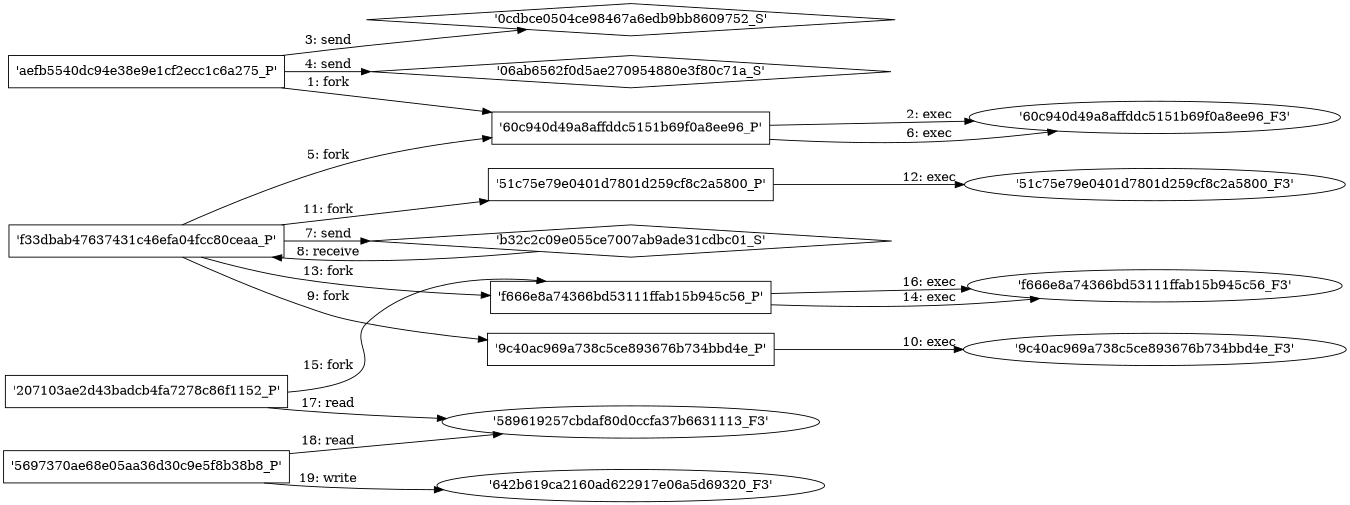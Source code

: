 digraph "D:\Learning\Paper\apt\基于CTI的攻击预警\Dataset\攻击图\ASGfromALLCTI\Persistent Android Dropper App Infects 45K Devices in Past 6 Months.dot" {
rankdir="LR"
size="9"
fixedsize="false"
splines="true"
nodesep=0.3
ranksep=0
fontsize=10
overlap="scalexy"
engine= "neato"
	"'aefb5540dc94e38e9e1cf2ecc1c6a275_P'" [node_type=Process shape=box]
	"'60c940d49a8affddc5151b69f0a8ee96_P'" [node_type=Process shape=box]
	"'aefb5540dc94e38e9e1cf2ecc1c6a275_P'" -> "'60c940d49a8affddc5151b69f0a8ee96_P'" [label="1: fork"]
	"'60c940d49a8affddc5151b69f0a8ee96_P'" [node_type=Process shape=box]
	"'60c940d49a8affddc5151b69f0a8ee96_F3'" [node_type=File shape=ellipse]
	"'60c940d49a8affddc5151b69f0a8ee96_P'" -> "'60c940d49a8affddc5151b69f0a8ee96_F3'" [label="2: exec"]
	"'0cdbce0504ce98467a6edb9bb8609752_S'" [node_type=Socket shape=diamond]
	"'aefb5540dc94e38e9e1cf2ecc1c6a275_P'" [node_type=Process shape=box]
	"'aefb5540dc94e38e9e1cf2ecc1c6a275_P'" -> "'0cdbce0504ce98467a6edb9bb8609752_S'" [label="3: send"]
	"'06ab6562f0d5ae270954880e3f80c71a_S'" [node_type=Socket shape=diamond]
	"'aefb5540dc94e38e9e1cf2ecc1c6a275_P'" [node_type=Process shape=box]
	"'aefb5540dc94e38e9e1cf2ecc1c6a275_P'" -> "'06ab6562f0d5ae270954880e3f80c71a_S'" [label="4: send"]
	"'f33dbab47637431c46efa04fcc80ceaa_P'" [node_type=Process shape=box]
	"'60c940d49a8affddc5151b69f0a8ee96_P'" [node_type=Process shape=box]
	"'f33dbab47637431c46efa04fcc80ceaa_P'" -> "'60c940d49a8affddc5151b69f0a8ee96_P'" [label="5: fork"]
	"'60c940d49a8affddc5151b69f0a8ee96_P'" [node_type=Process shape=box]
	"'60c940d49a8affddc5151b69f0a8ee96_F3'" [node_type=File shape=ellipse]
	"'60c940d49a8affddc5151b69f0a8ee96_P'" -> "'60c940d49a8affddc5151b69f0a8ee96_F3'" [label="6: exec"]
	"'b32c2c09e055ce7007ab9ade31cdbc01_S'" [node_type=Socket shape=diamond]
	"'f33dbab47637431c46efa04fcc80ceaa_P'" [node_type=Process shape=box]
	"'f33dbab47637431c46efa04fcc80ceaa_P'" -> "'b32c2c09e055ce7007ab9ade31cdbc01_S'" [label="7: send"]
	"'b32c2c09e055ce7007ab9ade31cdbc01_S'" -> "'f33dbab47637431c46efa04fcc80ceaa_P'" [label="8: receive"]
	"'f33dbab47637431c46efa04fcc80ceaa_P'" [node_type=Process shape=box]
	"'9c40ac969a738c5ce893676b734bbd4e_P'" [node_type=Process shape=box]
	"'f33dbab47637431c46efa04fcc80ceaa_P'" -> "'9c40ac969a738c5ce893676b734bbd4e_P'" [label="9: fork"]
	"'9c40ac969a738c5ce893676b734bbd4e_P'" [node_type=Process shape=box]
	"'9c40ac969a738c5ce893676b734bbd4e_F3'" [node_type=File shape=ellipse]
	"'9c40ac969a738c5ce893676b734bbd4e_P'" -> "'9c40ac969a738c5ce893676b734bbd4e_F3'" [label="10: exec"]
	"'f33dbab47637431c46efa04fcc80ceaa_P'" [node_type=Process shape=box]
	"'51c75e79e0401d7801d259cf8c2a5800_P'" [node_type=Process shape=box]
	"'f33dbab47637431c46efa04fcc80ceaa_P'" -> "'51c75e79e0401d7801d259cf8c2a5800_P'" [label="11: fork"]
	"'51c75e79e0401d7801d259cf8c2a5800_P'" [node_type=Process shape=box]
	"'51c75e79e0401d7801d259cf8c2a5800_F3'" [node_type=File shape=ellipse]
	"'51c75e79e0401d7801d259cf8c2a5800_P'" -> "'51c75e79e0401d7801d259cf8c2a5800_F3'" [label="12: exec"]
	"'f33dbab47637431c46efa04fcc80ceaa_P'" [node_type=Process shape=box]
	"'f666e8a74366bd53111ffab15b945c56_P'" [node_type=Process shape=box]
	"'f33dbab47637431c46efa04fcc80ceaa_P'" -> "'f666e8a74366bd53111ffab15b945c56_P'" [label="13: fork"]
	"'f666e8a74366bd53111ffab15b945c56_P'" [node_type=Process shape=box]
	"'f666e8a74366bd53111ffab15b945c56_F3'" [node_type=File shape=ellipse]
	"'f666e8a74366bd53111ffab15b945c56_P'" -> "'f666e8a74366bd53111ffab15b945c56_F3'" [label="14: exec"]
	"'207103ae2d43badcb4fa7278c86f1152_P'" [node_type=Process shape=box]
	"'f666e8a74366bd53111ffab15b945c56_P'" [node_type=Process shape=box]
	"'207103ae2d43badcb4fa7278c86f1152_P'" -> "'f666e8a74366bd53111ffab15b945c56_P'" [label="15: fork"]
	"'f666e8a74366bd53111ffab15b945c56_P'" [node_type=Process shape=box]
	"'f666e8a74366bd53111ffab15b945c56_F3'" [node_type=File shape=ellipse]
	"'f666e8a74366bd53111ffab15b945c56_P'" -> "'f666e8a74366bd53111ffab15b945c56_F3'" [label="16: exec"]
	"'589619257cbdaf80d0ccfa37b6631113_F3'" [node_type=file shape=ellipse]
	"'207103ae2d43badcb4fa7278c86f1152_P'" [node_type=Process shape=box]
	"'207103ae2d43badcb4fa7278c86f1152_P'" -> "'589619257cbdaf80d0ccfa37b6631113_F3'" [label="17: read"]
	"'589619257cbdaf80d0ccfa37b6631113_F3'" [node_type=file shape=ellipse]
	"'5697370ae68e05aa36d30c9e5f8b38b8_P'" [node_type=Process shape=box]
	"'5697370ae68e05aa36d30c9e5f8b38b8_P'" -> "'589619257cbdaf80d0ccfa37b6631113_F3'" [label="18: read"]
	"'642b619ca2160ad622917e06a5d69320_F3'" [node_type=file shape=ellipse]
	"'5697370ae68e05aa36d30c9e5f8b38b8_P'" [node_type=Process shape=box]
	"'5697370ae68e05aa36d30c9e5f8b38b8_P'" -> "'642b619ca2160ad622917e06a5d69320_F3'" [label="19: write"]
}
